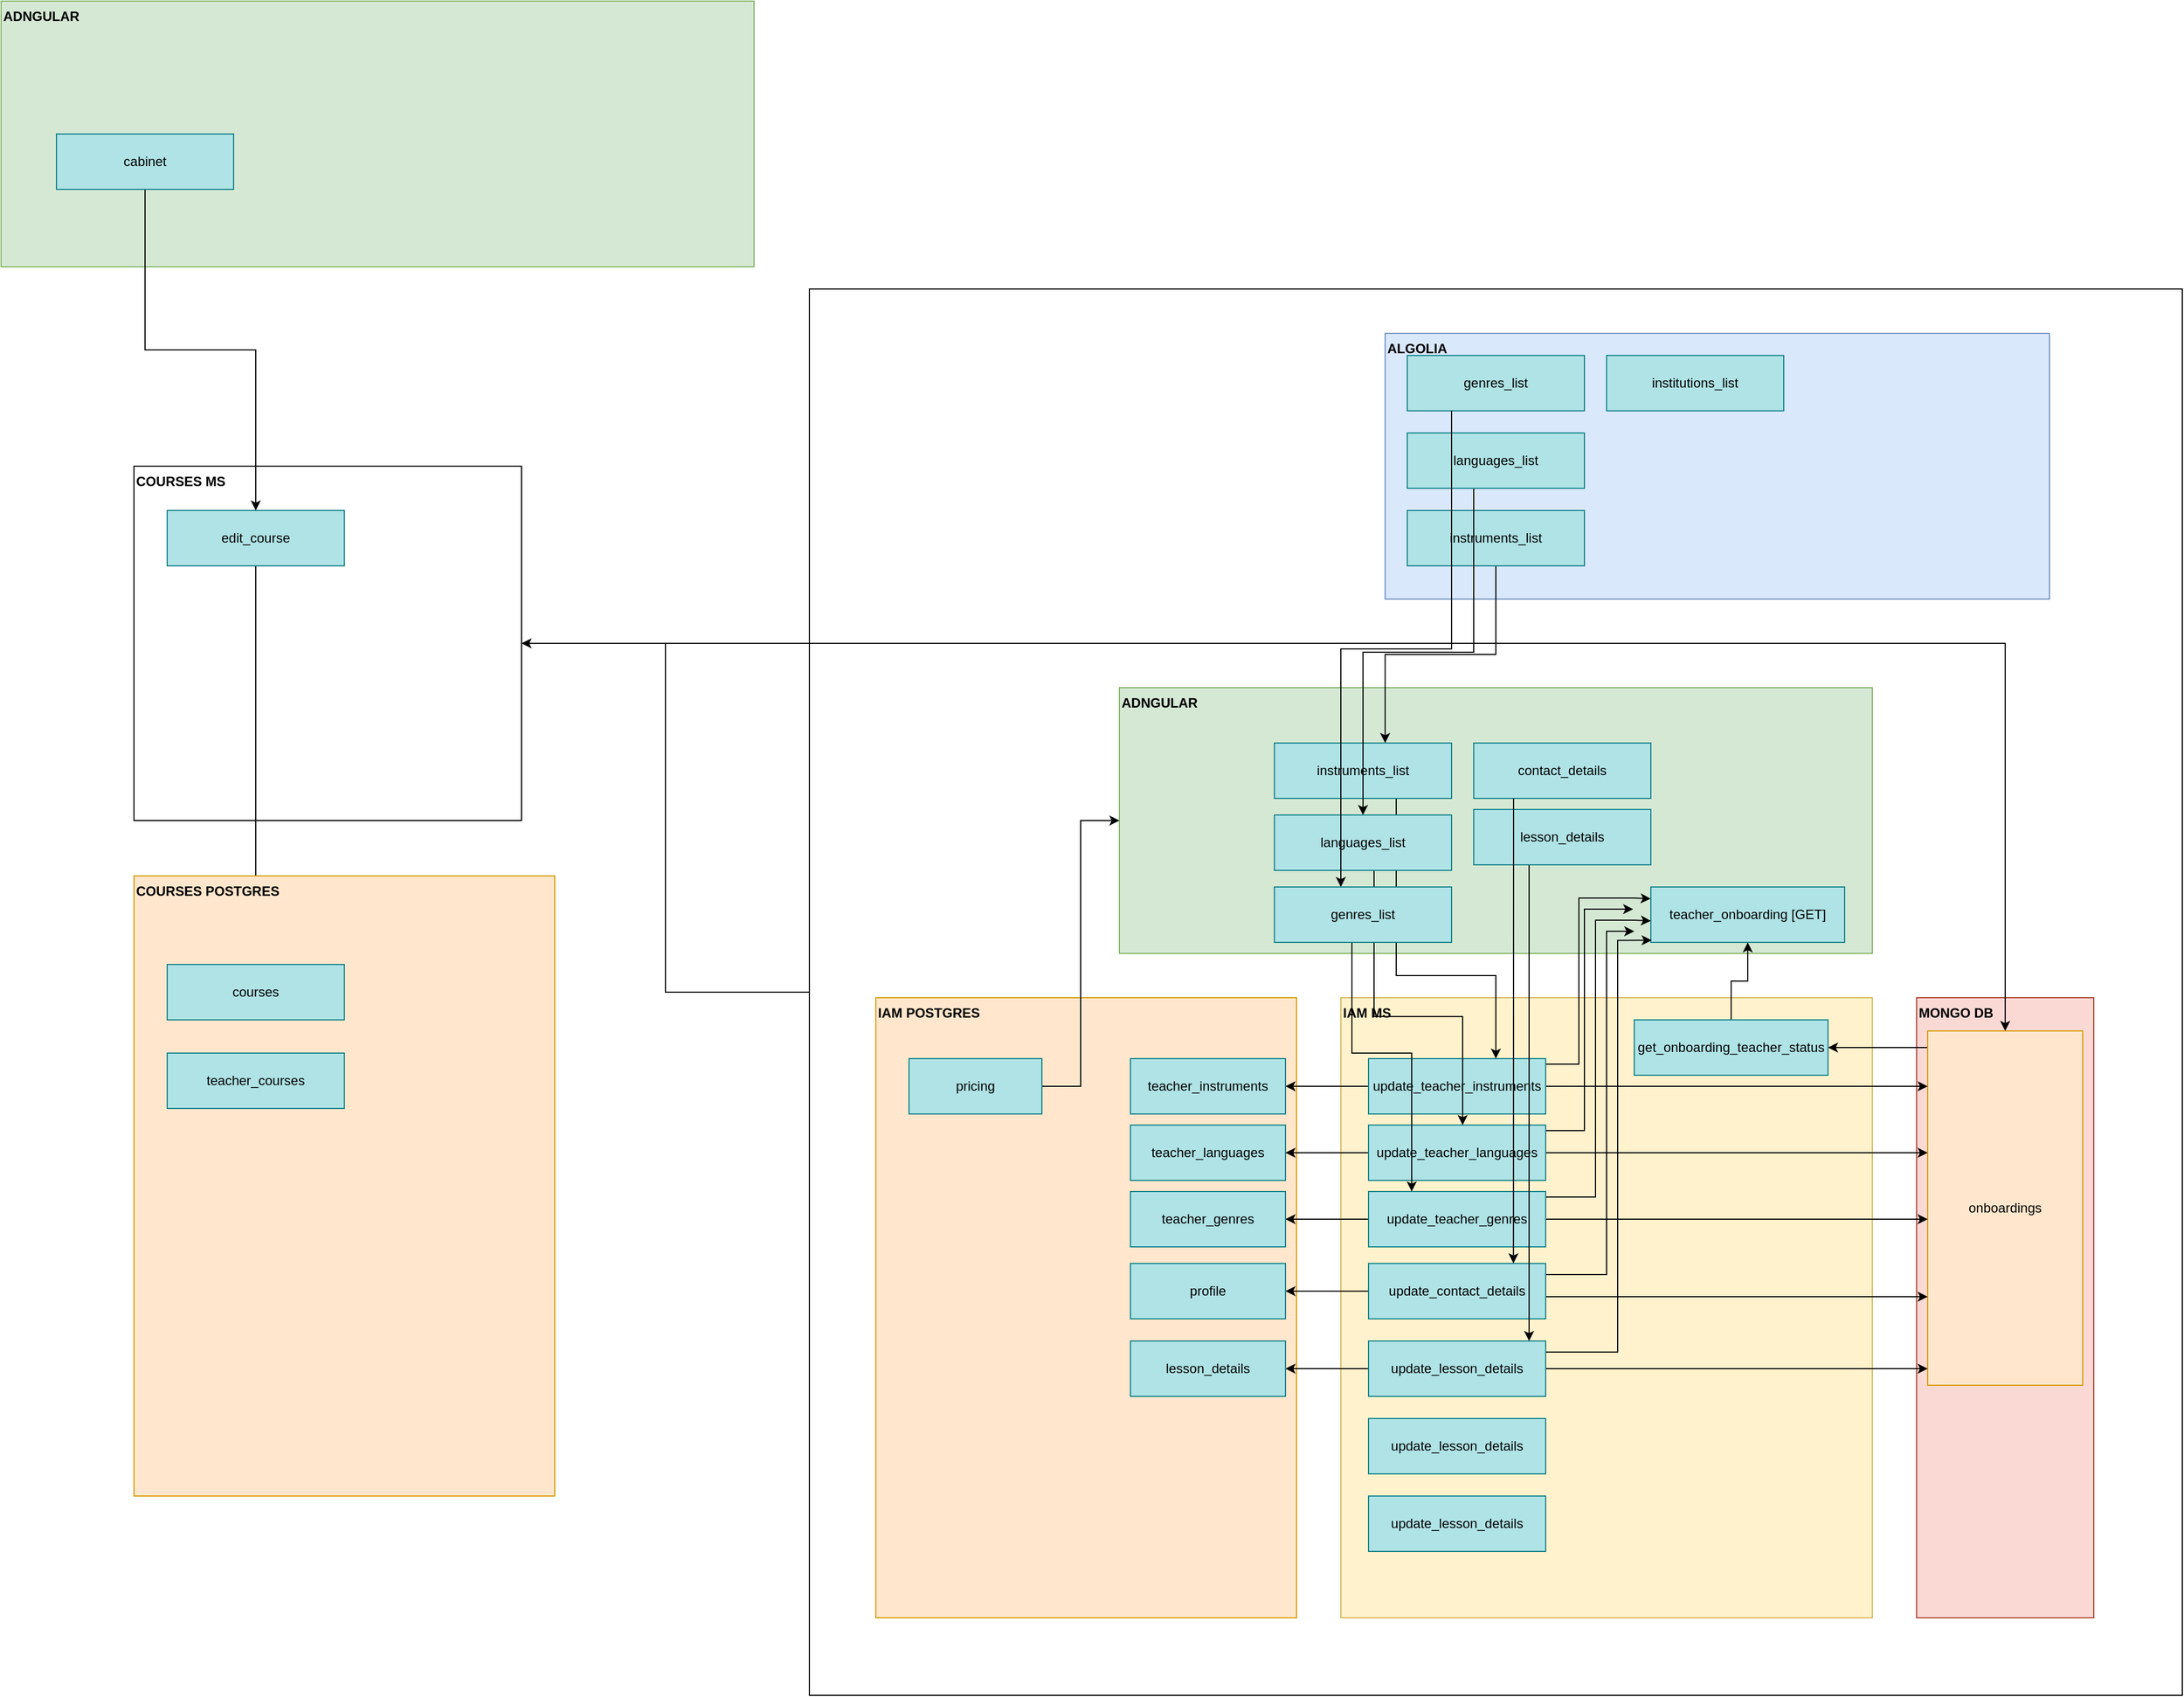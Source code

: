 <mxfile version="20.3.6" type="github" pages="2">
  <diagram id="7m6cvPbWRJTvMz217Rmq" name="Page-1">
    <mxGraphModel dx="11630" dy="6820" grid="1" gridSize="10" guides="1" tooltips="1" connect="1" arrows="1" fold="1" page="1" pageScale="1" pageWidth="850" pageHeight="1100" math="0" shadow="0">
      <root>
        <mxCell id="0" />
        <mxCell id="1" parent="0" />
        <mxCell id="CJhDBtKXY4oaAGzxTaUZ-7" style="edgeStyle=orthogonalEdgeStyle;rounded=0;orthogonalLoop=1;jettySize=auto;html=1;" parent="1" source="CJhDBtKXY4oaAGzxTaUZ-6" target="CJhDBtKXY4oaAGzxTaUZ-1" edge="1">
          <mxGeometry relative="1" as="geometry" />
        </mxCell>
        <mxCell id="CJhDBtKXY4oaAGzxTaUZ-6" value="" style="rounded=0;whiteSpace=wrap;html=1;fillColor=none;" parent="1" vertex="1">
          <mxGeometry x="-320" y="-320" width="1240" height="1270" as="geometry" />
        </mxCell>
        <mxCell id="Lclgl3dNgC2Uq-6OldUo-1" value="&lt;b&gt;ADNGULAR&lt;/b&gt;" style="rounded=0;whiteSpace=wrap;html=1;fillColor=#d5e8d4;strokeColor=#82b366;align=left;verticalAlign=top;" parent="1" vertex="1">
          <mxGeometry x="-40" y="40" width="680" height="240" as="geometry" />
        </mxCell>
        <mxCell id="Lclgl3dNgC2Uq-6OldUo-2" value="&lt;b&gt;IAM POSTGRES&lt;/b&gt;" style="rounded=0;whiteSpace=wrap;html=1;fillColor=#ffe6cc;strokeColor=#d79b00;align=left;verticalAlign=top;" parent="1" vertex="1">
          <mxGeometry x="-260" y="320" width="380" height="560" as="geometry" />
        </mxCell>
        <mxCell id="Lclgl3dNgC2Uq-6OldUo-3" value="&lt;b&gt;IAM MS&lt;/b&gt;" style="rounded=0;whiteSpace=wrap;html=1;fillColor=#fff2cc;strokeColor=#d6b656;align=left;verticalAlign=top;" parent="1" vertex="1">
          <mxGeometry x="160" y="320" width="480" height="560" as="geometry" />
        </mxCell>
        <mxCell id="Lclgl3dNgC2Uq-6OldUo-4" value="&lt;b&gt;ALGOLIA&lt;/b&gt;" style="rounded=0;whiteSpace=wrap;html=1;fillColor=#dae8fc;strokeColor=#6c8ebf;align=left;horizontal=1;verticalAlign=top;" parent="1" vertex="1">
          <mxGeometry x="200" y="-280" width="600" height="240" as="geometry" />
        </mxCell>
        <mxCell id="Lclgl3dNgC2Uq-6OldUo-5" value="&lt;b&gt;MONGO DB&lt;/b&gt;" style="rounded=0;whiteSpace=wrap;html=1;fillColor=#fad9d5;strokeColor=#ae4132;align=left;verticalAlign=top;" parent="1" vertex="1">
          <mxGeometry x="680" y="320" width="160" height="560" as="geometry" />
        </mxCell>
        <mxCell id="Lclgl3dNgC2Uq-6OldUo-74" style="edgeStyle=orthogonalEdgeStyle;rounded=0;orthogonalLoop=1;jettySize=auto;html=1;" parent="1" source="Lclgl3dNgC2Uq-6OldUo-6" target="Lclgl3dNgC2Uq-6OldUo-17" edge="1">
          <mxGeometry relative="1" as="geometry">
            <Array as="points">
              <mxPoint x="640" y="365" />
              <mxPoint x="640" y="365" />
            </Array>
          </mxGeometry>
        </mxCell>
        <mxCell id="Lclgl3dNgC2Uq-6OldUo-6" value="onboardings" style="rounded=0;whiteSpace=wrap;html=1;fillColor=#ffe6cc;strokeColor=#d79b00;" parent="1" vertex="1">
          <mxGeometry x="690" y="350" width="140" height="320" as="geometry" />
        </mxCell>
        <mxCell id="Lclgl3dNgC2Uq-6OldUo-7" value="teacher_instruments" style="rounded=0;whiteSpace=wrap;html=1;fillColor=#b0e3e6;strokeColor=#0e8088;" parent="1" vertex="1">
          <mxGeometry x="-30" y="375" width="140" height="50" as="geometry" />
        </mxCell>
        <mxCell id="Lclgl3dNgC2Uq-6OldUo-8" value="teacher_languages" style="rounded=0;whiteSpace=wrap;html=1;fillColor=#b0e3e6;strokeColor=#0e8088;" parent="1" vertex="1">
          <mxGeometry x="-30" y="435" width="140" height="50" as="geometry" />
        </mxCell>
        <mxCell id="Lclgl3dNgC2Uq-6OldUo-48" style="edgeStyle=orthogonalEdgeStyle;rounded=0;orthogonalLoop=1;jettySize=auto;html=1;" parent="1" source="Lclgl3dNgC2Uq-6OldUo-9" edge="1">
          <mxGeometry relative="1" as="geometry">
            <mxPoint x="200" y="90" as="targetPoint" />
            <Array as="points">
              <mxPoint x="300" y="10" />
              <mxPoint x="200" y="10" />
              <mxPoint x="200" y="90" />
            </Array>
          </mxGeometry>
        </mxCell>
        <mxCell id="Lclgl3dNgC2Uq-6OldUo-9" value="instruments_list" style="rounded=0;whiteSpace=wrap;html=1;fillColor=#b0e3e6;strokeColor=#0e8088;" parent="1" vertex="1">
          <mxGeometry x="220" y="-120" width="160" height="50" as="geometry" />
        </mxCell>
        <mxCell id="Lclgl3dNgC2Uq-6OldUo-55" style="edgeStyle=orthogonalEdgeStyle;rounded=0;orthogonalLoop=1;jettySize=auto;html=1;" parent="1" source="Lclgl3dNgC2Uq-6OldUo-10" target="Lclgl3dNgC2Uq-6OldUo-13" edge="1">
          <mxGeometry relative="1" as="geometry">
            <Array as="points">
              <mxPoint x="210" y="300" />
              <mxPoint x="300" y="300" />
            </Array>
          </mxGeometry>
        </mxCell>
        <mxCell id="Lclgl3dNgC2Uq-6OldUo-10" value="instruments_list" style="rounded=0;whiteSpace=wrap;html=1;fillColor=#b0e3e6;strokeColor=#0e8088;" parent="1" vertex="1">
          <mxGeometry x="100" y="90" width="160" height="50" as="geometry" />
        </mxCell>
        <mxCell id="Lclgl3dNgC2Uq-6OldUo-15" style="edgeStyle=orthogonalEdgeStyle;rounded=0;orthogonalLoop=1;jettySize=auto;html=1;entryX=1;entryY=0.5;entryDx=0;entryDy=0;" parent="1" source="Lclgl3dNgC2Uq-6OldUo-13" target="Lclgl3dNgC2Uq-6OldUo-7" edge="1">
          <mxGeometry relative="1" as="geometry" />
        </mxCell>
        <mxCell id="Lclgl3dNgC2Uq-6OldUo-16" style="edgeStyle=orthogonalEdgeStyle;rounded=0;orthogonalLoop=1;jettySize=auto;html=1;" parent="1" source="Lclgl3dNgC2Uq-6OldUo-13" target="Lclgl3dNgC2Uq-6OldUo-6" edge="1">
          <mxGeometry relative="1" as="geometry">
            <Array as="points">
              <mxPoint x="720" y="420" />
            </Array>
          </mxGeometry>
        </mxCell>
        <mxCell id="Lclgl3dNgC2Uq-6OldUo-39" style="edgeStyle=orthogonalEdgeStyle;rounded=0;orthogonalLoop=1;jettySize=auto;html=1;entryX=-0.001;entryY=0.212;entryDx=0;entryDy=0;entryPerimeter=0;" parent="1" source="Lclgl3dNgC2Uq-6OldUo-13" target="Lclgl3dNgC2Uq-6OldUo-21" edge="1">
          <mxGeometry relative="1" as="geometry">
            <Array as="points">
              <mxPoint x="375" y="380" />
              <mxPoint x="375" y="230" />
              <mxPoint x="425" y="230" />
            </Array>
          </mxGeometry>
        </mxCell>
        <mxCell id="Lclgl3dNgC2Uq-6OldUo-13" value="update_teacher_instruments" style="rounded=0;whiteSpace=wrap;html=1;fillColor=#b0e3e6;strokeColor=#0e8088;" parent="1" vertex="1">
          <mxGeometry x="185" y="375" width="160" height="50" as="geometry" />
        </mxCell>
        <mxCell id="Lclgl3dNgC2Uq-6OldUo-22" style="edgeStyle=orthogonalEdgeStyle;rounded=0;orthogonalLoop=1;jettySize=auto;html=1;" parent="1" source="Lclgl3dNgC2Uq-6OldUo-17" target="Lclgl3dNgC2Uq-6OldUo-21" edge="1">
          <mxGeometry relative="1" as="geometry" />
        </mxCell>
        <mxCell id="Lclgl3dNgC2Uq-6OldUo-21" value="teacher_onboarding [GET]" style="rounded=0;whiteSpace=wrap;html=1;fillColor=#b0e3e6;strokeColor=#0e8088;" parent="1" vertex="1">
          <mxGeometry x="440" y="220" width="175" height="50" as="geometry" />
        </mxCell>
        <mxCell id="Lclgl3dNgC2Uq-6OldUo-23" value="teacher_genres" style="rounded=0;whiteSpace=wrap;html=1;fillColor=#b0e3e6;strokeColor=#0e8088;" parent="1" vertex="1">
          <mxGeometry x="-30" y="495" width="140" height="50" as="geometry" />
        </mxCell>
        <mxCell id="Lclgl3dNgC2Uq-6OldUo-26" style="edgeStyle=orthogonalEdgeStyle;rounded=0;orthogonalLoop=1;jettySize=auto;html=1;entryX=1;entryY=0.5;entryDx=0;entryDy=0;" parent="1" source="Lclgl3dNgC2Uq-6OldUo-24" target="Lclgl3dNgC2Uq-6OldUo-8" edge="1">
          <mxGeometry relative="1" as="geometry" />
        </mxCell>
        <mxCell id="Lclgl3dNgC2Uq-6OldUo-60" style="edgeStyle=orthogonalEdgeStyle;rounded=0;orthogonalLoop=1;jettySize=auto;html=1;" parent="1" source="Lclgl3dNgC2Uq-6OldUo-24" target="Lclgl3dNgC2Uq-6OldUo-6" edge="1">
          <mxGeometry relative="1" as="geometry">
            <Array as="points">
              <mxPoint x="740" y="480" />
            </Array>
          </mxGeometry>
        </mxCell>
        <mxCell id="Lclgl3dNgC2Uq-6OldUo-61" style="edgeStyle=orthogonalEdgeStyle;rounded=0;orthogonalLoop=1;jettySize=auto;html=1;" parent="1" source="Lclgl3dNgC2Uq-6OldUo-24" edge="1">
          <mxGeometry relative="1" as="geometry">
            <mxPoint x="424" y="240" as="targetPoint" />
            <Array as="points">
              <mxPoint x="380" y="440" />
              <mxPoint x="380" y="240" />
              <mxPoint x="424" y="240" />
            </Array>
          </mxGeometry>
        </mxCell>
        <mxCell id="Lclgl3dNgC2Uq-6OldUo-24" value="update_teacher_languages" style="rounded=0;whiteSpace=wrap;html=1;fillColor=#b0e3e6;strokeColor=#0e8088;" parent="1" vertex="1">
          <mxGeometry x="185" y="435" width="160" height="50" as="geometry" />
        </mxCell>
        <mxCell id="Lclgl3dNgC2Uq-6OldUo-28" style="edgeStyle=orthogonalEdgeStyle;rounded=0;orthogonalLoop=1;jettySize=auto;html=1;entryX=1;entryY=0.5;entryDx=0;entryDy=0;" parent="1" source="Lclgl3dNgC2Uq-6OldUo-27" target="Lclgl3dNgC2Uq-6OldUo-23" edge="1">
          <mxGeometry relative="1" as="geometry" />
        </mxCell>
        <mxCell id="Lclgl3dNgC2Uq-6OldUo-62" style="edgeStyle=orthogonalEdgeStyle;rounded=0;orthogonalLoop=1;jettySize=auto;html=1;entryX=0;entryY=0.612;entryDx=0;entryDy=0;entryPerimeter=0;" parent="1" source="Lclgl3dNgC2Uq-6OldUo-27" target="Lclgl3dNgC2Uq-6OldUo-21" edge="1">
          <mxGeometry relative="1" as="geometry">
            <Array as="points">
              <mxPoint x="390" y="500" />
              <mxPoint x="390" y="250" />
              <mxPoint x="425" y="250" />
            </Array>
          </mxGeometry>
        </mxCell>
        <mxCell id="Lclgl3dNgC2Uq-6OldUo-63" style="edgeStyle=orthogonalEdgeStyle;rounded=0;orthogonalLoop=1;jettySize=auto;html=1;" parent="1" source="Lclgl3dNgC2Uq-6OldUo-27" target="Lclgl3dNgC2Uq-6OldUo-6" edge="1">
          <mxGeometry relative="1" as="geometry">
            <Array as="points">
              <mxPoint x="780" y="540" />
            </Array>
          </mxGeometry>
        </mxCell>
        <mxCell id="Lclgl3dNgC2Uq-6OldUo-27" value="update_teacher_genres" style="rounded=0;whiteSpace=wrap;html=1;fillColor=#b0e3e6;strokeColor=#0e8088;" parent="1" vertex="1">
          <mxGeometry x="185" y="495" width="160" height="50" as="geometry" />
        </mxCell>
        <mxCell id="Lclgl3dNgC2Uq-6OldUo-46" style="edgeStyle=orthogonalEdgeStyle;rounded=0;orthogonalLoop=1;jettySize=auto;html=1;" parent="1" source="Lclgl3dNgC2Uq-6OldUo-30" target="Lclgl3dNgC2Uq-6OldUo-32" edge="1">
          <mxGeometry relative="1" as="geometry">
            <Array as="points">
              <mxPoint x="280" y="8" />
              <mxPoint x="180" y="8" />
            </Array>
          </mxGeometry>
        </mxCell>
        <mxCell id="Lclgl3dNgC2Uq-6OldUo-30" value="languages_list" style="rounded=0;whiteSpace=wrap;html=1;fillColor=#b0e3e6;strokeColor=#0e8088;" parent="1" vertex="1">
          <mxGeometry x="220" y="-190" width="160" height="50" as="geometry" />
        </mxCell>
        <mxCell id="Lclgl3dNgC2Uq-6OldUo-31" value="genres_list" style="rounded=0;whiteSpace=wrap;html=1;fillColor=#b0e3e6;strokeColor=#0e8088;" parent="1" vertex="1">
          <mxGeometry x="220" y="-260" width="160" height="50" as="geometry" />
        </mxCell>
        <mxCell id="Lclgl3dNgC2Uq-6OldUo-54" style="edgeStyle=orthogonalEdgeStyle;rounded=0;orthogonalLoop=1;jettySize=auto;html=1;" parent="1" source="Lclgl3dNgC2Uq-6OldUo-32" target="Lclgl3dNgC2Uq-6OldUo-24" edge="1">
          <mxGeometry relative="1" as="geometry">
            <Array as="points">
              <mxPoint x="190" y="337" />
              <mxPoint x="270" y="337" />
            </Array>
          </mxGeometry>
        </mxCell>
        <mxCell id="Lclgl3dNgC2Uq-6OldUo-32" value="languages_list" style="rounded=0;whiteSpace=wrap;html=1;fillColor=#b0e3e6;strokeColor=#0e8088;" parent="1" vertex="1">
          <mxGeometry x="100" y="155" width="160" height="50" as="geometry" />
        </mxCell>
        <mxCell id="Lclgl3dNgC2Uq-6OldUo-49" style="edgeStyle=orthogonalEdgeStyle;rounded=0;orthogonalLoop=1;jettySize=auto;html=1;" parent="1" source="Lclgl3dNgC2Uq-6OldUo-31" target="Lclgl3dNgC2Uq-6OldUo-34" edge="1">
          <mxGeometry relative="1" as="geometry">
            <mxPoint x="148" y="220" as="targetPoint" />
            <Array as="points">
              <mxPoint x="260" y="5" />
              <mxPoint x="160" y="5" />
            </Array>
          </mxGeometry>
        </mxCell>
        <mxCell id="Lclgl3dNgC2Uq-6OldUo-53" style="edgeStyle=orthogonalEdgeStyle;rounded=0;orthogonalLoop=1;jettySize=auto;html=1;" parent="1" source="Lclgl3dNgC2Uq-6OldUo-34" target="Lclgl3dNgC2Uq-6OldUo-27" edge="1">
          <mxGeometry relative="1" as="geometry">
            <Array as="points">
              <mxPoint x="170" y="370" />
              <mxPoint x="224" y="370" />
            </Array>
          </mxGeometry>
        </mxCell>
        <mxCell id="Lclgl3dNgC2Uq-6OldUo-34" value="genres_list" style="rounded=0;whiteSpace=wrap;html=1;fillColor=#b0e3e6;strokeColor=#0e8088;" parent="1" vertex="1">
          <mxGeometry x="100" y="220" width="160" height="50" as="geometry" />
        </mxCell>
        <mxCell id="Lclgl3dNgC2Uq-6OldUo-17" value="get_onboarding_teacher_status" style="rounded=0;whiteSpace=wrap;html=1;fillColor=#b0e3e6;strokeColor=#0e8088;" parent="1" vertex="1">
          <mxGeometry x="425" y="340" width="175" height="50" as="geometry" />
        </mxCell>
        <mxCell id="Lclgl3dNgC2Uq-6OldUo-66" value="contact_details" style="rounded=0;whiteSpace=wrap;html=1;fillColor=#b0e3e6;strokeColor=#0e8088;" parent="1" vertex="1">
          <mxGeometry x="280" y="90" width="160" height="50" as="geometry" />
        </mxCell>
        <mxCell id="Lclgl3dNgC2Uq-6OldUo-69" style="edgeStyle=orthogonalEdgeStyle;rounded=0;orthogonalLoop=1;jettySize=auto;html=1;" parent="1" source="Lclgl3dNgC2Uq-6OldUo-67" target="Lclgl3dNgC2Uq-6OldUo-6" edge="1">
          <mxGeometry relative="1" as="geometry">
            <Array as="points">
              <mxPoint x="370" y="590" />
              <mxPoint x="370" y="590" />
            </Array>
          </mxGeometry>
        </mxCell>
        <mxCell id="Lclgl3dNgC2Uq-6OldUo-71" style="edgeStyle=orthogonalEdgeStyle;rounded=0;orthogonalLoop=1;jettySize=auto;html=1;" parent="1" source="Lclgl3dNgC2Uq-6OldUo-67" target="Lclgl3dNgC2Uq-6OldUo-70" edge="1">
          <mxGeometry relative="1" as="geometry" />
        </mxCell>
        <mxCell id="Lclgl3dNgC2Uq-6OldUo-72" style="edgeStyle=orthogonalEdgeStyle;rounded=0;orthogonalLoop=1;jettySize=auto;html=1;" parent="1" source="Lclgl3dNgC2Uq-6OldUo-67" edge="1">
          <mxGeometry relative="1" as="geometry">
            <mxPoint x="425" y="260" as="targetPoint" />
            <Array as="points">
              <mxPoint x="400" y="570" />
              <mxPoint x="400" y="260" />
            </Array>
          </mxGeometry>
        </mxCell>
        <mxCell id="Lclgl3dNgC2Uq-6OldUo-67" value="update_contact_details" style="rounded=0;whiteSpace=wrap;html=1;fillColor=#b0e3e6;strokeColor=#0e8088;" parent="1" vertex="1">
          <mxGeometry x="185" y="560" width="160" height="50" as="geometry" />
        </mxCell>
        <mxCell id="Lclgl3dNgC2Uq-6OldUo-70" value="profile" style="rounded=0;whiteSpace=wrap;html=1;fillColor=#b0e3e6;strokeColor=#0e8088;" parent="1" vertex="1">
          <mxGeometry x="-30" y="560" width="140" height="50" as="geometry" />
        </mxCell>
        <mxCell id="Lclgl3dNgC2Uq-6OldUo-82" style="edgeStyle=orthogonalEdgeStyle;rounded=0;orthogonalLoop=1;jettySize=auto;html=1;" parent="1" source="Lclgl3dNgC2Uq-6OldUo-75" target="Lclgl3dNgC2Uq-6OldUo-76" edge="1">
          <mxGeometry relative="1" as="geometry">
            <Array as="points">
              <mxPoint x="330" y="310" />
              <mxPoint x="330" y="310" />
            </Array>
          </mxGeometry>
        </mxCell>
        <mxCell id="Lclgl3dNgC2Uq-6OldUo-75" value="lesson_details" style="rounded=0;whiteSpace=wrap;html=1;fillColor=#b0e3e6;strokeColor=#0e8088;" parent="1" vertex="1">
          <mxGeometry x="280" y="150" width="160" height="50" as="geometry" />
        </mxCell>
        <mxCell id="Lclgl3dNgC2Uq-6OldUo-68" style="edgeStyle=orthogonalEdgeStyle;rounded=0;orthogonalLoop=1;jettySize=auto;html=1;entryX=0.818;entryY=-0.003;entryDx=0;entryDy=0;entryPerimeter=0;" parent="1" source="Lclgl3dNgC2Uq-6OldUo-66" target="Lclgl3dNgC2Uq-6OldUo-67" edge="1">
          <mxGeometry relative="1" as="geometry">
            <Array as="points">
              <mxPoint x="316" y="170" />
              <mxPoint x="316" y="170" />
            </Array>
          </mxGeometry>
        </mxCell>
        <mxCell id="Lclgl3dNgC2Uq-6OldUo-77" style="edgeStyle=orthogonalEdgeStyle;rounded=0;orthogonalLoop=1;jettySize=auto;html=1;entryX=0.004;entryY=0.963;entryDx=0;entryDy=0;entryPerimeter=0;" parent="1" source="Lclgl3dNgC2Uq-6OldUo-76" target="Lclgl3dNgC2Uq-6OldUo-21" edge="1">
          <mxGeometry relative="1" as="geometry">
            <mxPoint x="420" y="269" as="targetPoint" />
            <Array as="points">
              <mxPoint x="410" y="640" />
              <mxPoint x="410" y="268" />
            </Array>
          </mxGeometry>
        </mxCell>
        <mxCell id="Lclgl3dNgC2Uq-6OldUo-78" style="edgeStyle=orthogonalEdgeStyle;rounded=0;orthogonalLoop=1;jettySize=auto;html=1;" parent="1" source="Lclgl3dNgC2Uq-6OldUo-76" edge="1">
          <mxGeometry relative="1" as="geometry">
            <mxPoint x="690" y="655" as="targetPoint" />
          </mxGeometry>
        </mxCell>
        <mxCell id="Lclgl3dNgC2Uq-6OldUo-83" style="edgeStyle=orthogonalEdgeStyle;rounded=0;orthogonalLoop=1;jettySize=auto;html=1;" parent="1" source="Lclgl3dNgC2Uq-6OldUo-76" target="Lclgl3dNgC2Uq-6OldUo-79" edge="1">
          <mxGeometry relative="1" as="geometry" />
        </mxCell>
        <mxCell id="Lclgl3dNgC2Uq-6OldUo-76" value="update_lesson_details" style="rounded=0;whiteSpace=wrap;html=1;fillColor=#b0e3e6;strokeColor=#0e8088;" parent="1" vertex="1">
          <mxGeometry x="185" y="630" width="160" height="50" as="geometry" />
        </mxCell>
        <mxCell id="Lclgl3dNgC2Uq-6OldUo-79" value="lesson_details" style="rounded=0;whiteSpace=wrap;html=1;fillColor=#b0e3e6;strokeColor=#0e8088;" parent="1" vertex="1">
          <mxGeometry x="-30" y="630" width="140" height="50" as="geometry" />
        </mxCell>
        <mxCell id="CJhDBtKXY4oaAGzxTaUZ-8" style="edgeStyle=orthogonalEdgeStyle;rounded=0;orthogonalLoop=1;jettySize=auto;html=1;" parent="1" source="CJhDBtKXY4oaAGzxTaUZ-1" target="Lclgl3dNgC2Uq-6OldUo-6" edge="1">
          <mxGeometry relative="1" as="geometry" />
        </mxCell>
        <mxCell id="CJhDBtKXY4oaAGzxTaUZ-1" value="&lt;b&gt;COURSES MS&lt;/b&gt;" style="rounded=0;whiteSpace=wrap;html=1;align=left;verticalAlign=top;" parent="1" vertex="1">
          <mxGeometry x="-930" y="-160" width="350" height="320" as="geometry" />
        </mxCell>
        <mxCell id="CJhDBtKXY4oaAGzxTaUZ-2" value="institutions_list" style="rounded=0;whiteSpace=wrap;html=1;fillColor=#b0e3e6;strokeColor=#0e8088;" parent="1" vertex="1">
          <mxGeometry x="400" y="-260" width="160" height="50" as="geometry" />
        </mxCell>
        <mxCell id="CJhDBtKXY4oaAGzxTaUZ-5" style="edgeStyle=orthogonalEdgeStyle;rounded=0;orthogonalLoop=1;jettySize=auto;html=1;entryX=0;entryY=0.5;entryDx=0;entryDy=0;" parent="1" source="CJhDBtKXY4oaAGzxTaUZ-4" target="Lclgl3dNgC2Uq-6OldUo-1" edge="1">
          <mxGeometry relative="1" as="geometry" />
        </mxCell>
        <mxCell id="CJhDBtKXY4oaAGzxTaUZ-4" value="pricing" style="rounded=0;whiteSpace=wrap;html=1;fillColor=#b0e3e6;strokeColor=#0e8088;" parent="1" vertex="1">
          <mxGeometry x="-230" y="375" width="120" height="50" as="geometry" />
        </mxCell>
        <mxCell id="CJhDBtKXY4oaAGzxTaUZ-11" value="&lt;b&gt;ADNGULAR&lt;/b&gt;" style="rounded=0;whiteSpace=wrap;html=1;fillColor=#d5e8d4;strokeColor=#82b366;align=left;verticalAlign=top;" parent="1" vertex="1">
          <mxGeometry x="-1050" y="-580" width="680" height="240" as="geometry" />
        </mxCell>
        <mxCell id="CJhDBtKXY4oaAGzxTaUZ-14" style="edgeStyle=orthogonalEdgeStyle;rounded=0;orthogonalLoop=1;jettySize=auto;html=1;" parent="1" source="CJhDBtKXY4oaAGzxTaUZ-13" target="CJhDBtKXY4oaAGzxTaUZ-15" edge="1">
          <mxGeometry relative="1" as="geometry" />
        </mxCell>
        <mxCell id="CJhDBtKXY4oaAGzxTaUZ-13" value="cabinet" style="rounded=0;whiteSpace=wrap;html=1;fillColor=#b0e3e6;strokeColor=#0e8088;" parent="1" vertex="1">
          <mxGeometry x="-1000" y="-460" width="160" height="50" as="geometry" />
        </mxCell>
        <mxCell id="CJhDBtKXY4oaAGzxTaUZ-18" style="edgeStyle=orthogonalEdgeStyle;rounded=0;orthogonalLoop=1;jettySize=auto;html=1;entryX=0.5;entryY=0;entryDx=0;entryDy=0;" parent="1" source="CJhDBtKXY4oaAGzxTaUZ-15" target="CJhDBtKXY4oaAGzxTaUZ-17" edge="1">
          <mxGeometry relative="1" as="geometry" />
        </mxCell>
        <mxCell id="CJhDBtKXY4oaAGzxTaUZ-15" value="edit_course" style="rounded=0;whiteSpace=wrap;html=1;fillColor=#b0e3e6;strokeColor=#0e8088;" parent="1" vertex="1">
          <mxGeometry x="-900" y="-120" width="160" height="50" as="geometry" />
        </mxCell>
        <mxCell id="CJhDBtKXY4oaAGzxTaUZ-16" value="&lt;b&gt;COURSES POSTGRES&lt;/b&gt;" style="rounded=0;whiteSpace=wrap;html=1;fillColor=#ffe6cc;strokeColor=#d79b00;align=left;verticalAlign=top;" parent="1" vertex="1">
          <mxGeometry x="-930" y="210" width="380" height="560" as="geometry" />
        </mxCell>
        <mxCell id="CJhDBtKXY4oaAGzxTaUZ-17" value="courses" style="rounded=0;whiteSpace=wrap;html=1;fillColor=#b0e3e6;strokeColor=#0e8088;" parent="1" vertex="1">
          <mxGeometry x="-900" y="290" width="160" height="50" as="geometry" />
        </mxCell>
        <mxCell id="CJhDBtKXY4oaAGzxTaUZ-19" value="update_lesson_details" style="rounded=0;whiteSpace=wrap;html=1;fillColor=#b0e3e6;strokeColor=#0e8088;" parent="1" vertex="1">
          <mxGeometry x="185" y="700" width="160" height="50" as="geometry" />
        </mxCell>
        <mxCell id="CJhDBtKXY4oaAGzxTaUZ-20" value="update_lesson_details" style="rounded=0;whiteSpace=wrap;html=1;fillColor=#b0e3e6;strokeColor=#0e8088;" parent="1" vertex="1">
          <mxGeometry x="185" y="770" width="160" height="50" as="geometry" />
        </mxCell>
        <mxCell id="CJhDBtKXY4oaAGzxTaUZ-22" value="teacher_courses" style="rounded=0;whiteSpace=wrap;html=1;fillColor=#b0e3e6;strokeColor=#0e8088;" parent="1" vertex="1">
          <mxGeometry x="-900" y="370" width="160" height="50" as="geometry" />
        </mxCell>
      </root>
    </mxGraphModel>
  </diagram>
  <diagram id="p6lpC-ovmm8lcBYbKHTc" name="Page-2">
    <mxGraphModel dx="7515" dy="660" grid="1" gridSize="10" guides="1" tooltips="1" connect="1" arrows="1" fold="1" page="1" pageScale="1" pageWidth="850" pageHeight="1100" math="0" shadow="0">
      <root>
        <mxCell id="0" />
        <mxCell id="1" parent="0" />
        <mxCell id="SAcD2FtpHlXwWBqYXR0L-69" value="" style="rounded=0;whiteSpace=wrap;html=1;labelBackgroundColor=#FFFF33;fontColor=#000000;" vertex="1" parent="1">
          <mxGeometry x="-1700" y="3300" width="3030" height="2580" as="geometry" />
        </mxCell>
        <mxCell id="SAcD2FtpHlXwWBqYXR0L-86" style="edgeStyle=orthogonalEdgeStyle;rounded=0;orthogonalLoop=1;jettySize=auto;html=1;labelBackgroundColor=#FFFF33;fontColor=#000000;" edge="1" parent="1" source="SAcD2FtpHlXwWBqYXR0L-70" target="SAcD2FtpHlXwWBqYXR0L-76">
          <mxGeometry relative="1" as="geometry" />
        </mxCell>
        <mxCell id="SAcD2FtpHlXwWBqYXR0L-93" style="edgeStyle=orthogonalEdgeStyle;rounded=0;orthogonalLoop=1;jettySize=auto;html=1;labelBackgroundColor=#FFFF33;fontColor=#000000;" edge="1" parent="1" source="SAcD2FtpHlXwWBqYXR0L-70" target="SAcD2FtpHlXwWBqYXR0L-74">
          <mxGeometry relative="1" as="geometry" />
        </mxCell>
        <mxCell id="SAcD2FtpHlXwWBqYXR0L-70" value="iam ms" style="rounded=0;whiteSpace=wrap;html=1;labelBackgroundColor=#FFFF33;fillColor=#dae8fc;strokeColor=#6c8ebf;fontColor=#000000;" vertex="1" parent="1">
          <mxGeometry x="-720" y="3420" width="400" height="160" as="geometry" />
        </mxCell>
        <mxCell id="SAcD2FtpHlXwWBqYXR0L-99" style="edgeStyle=orthogonalEdgeStyle;rounded=0;orthogonalLoop=1;jettySize=auto;html=1;exitX=1;exitY=0.5;exitDx=0;exitDy=0;entryX=1;entryY=0.5;entryDx=0;entryDy=0;labelBackgroundColor=#FFFF33;fontColor=#000000;" edge="1" parent="1" source="SAcD2FtpHlXwWBqYXR0L-71" target="SAcD2FtpHlXwWBqYXR0L-90">
          <mxGeometry relative="1" as="geometry">
            <Array as="points">
              <mxPoint x="270" y="3500" />
              <mxPoint x="270" y="3760" />
            </Array>
          </mxGeometry>
        </mxCell>
        <mxCell id="SAcD2FtpHlXwWBqYXR0L-100" value="USER PROFILE DETAILS" style="edgeLabel;html=1;align=center;verticalAlign=middle;resizable=0;points=[];labelBackgroundColor=#FFFF33;fontColor=#000000;" vertex="1" connectable="0" parent="SAcD2FtpHlXwWBqYXR0L-99">
          <mxGeometry x="-0.055" y="3" relative="1" as="geometry">
            <mxPoint as="offset" />
          </mxGeometry>
        </mxCell>
        <mxCell id="SAcD2FtpHlXwWBqYXR0L-101" style="edgeStyle=orthogonalEdgeStyle;rounded=0;orthogonalLoop=1;jettySize=auto;html=1;labelBackgroundColor=#FFFF33;fontColor=#000000;" edge="1" parent="1" source="SAcD2FtpHlXwWBqYXR0L-71" target="SAcD2FtpHlXwWBqYXR0L-80">
          <mxGeometry relative="1" as="geometry" />
        </mxCell>
        <mxCell id="SAcD2FtpHlXwWBqYXR0L-102" value="ALL ONBOARDING DATA" style="edgeLabel;html=1;align=center;verticalAlign=middle;resizable=0;points=[];labelBackgroundColor=#FFFF33;fontColor=#000000;" vertex="1" connectable="0" parent="SAcD2FtpHlXwWBqYXR0L-101">
          <mxGeometry x="-0.086" relative="1" as="geometry">
            <mxPoint as="offset" />
          </mxGeometry>
        </mxCell>
        <mxCell id="SAcD2FtpHlXwWBqYXR0L-71" value="courses ms" style="rounded=0;whiteSpace=wrap;html=1;labelBackgroundColor=#FFFF33;fillColor=#d5e8d4;strokeColor=#82b366;fontColor=#000000;" vertex="1" parent="1">
          <mxGeometry x="-200" y="3420" width="400" height="160" as="geometry" />
        </mxCell>
        <mxCell id="SAcD2FtpHlXwWBqYXR0L-73" style="edgeStyle=orthogonalEdgeStyle;rounded=0;orthogonalLoop=1;jettySize=auto;html=1;entryX=0;entryY=0.5;entryDx=0;entryDy=0;labelBackgroundColor=#FFFF33;fontColor=#000000;" edge="1" parent="1" source="SAcD2FtpHlXwWBqYXR0L-72" target="SAcD2FtpHlXwWBqYXR0L-70">
          <mxGeometry relative="1" as="geometry" />
        </mxCell>
        <mxCell id="SAcD2FtpHlXwWBqYXR0L-72" value="api" style="ellipse;whiteSpace=wrap;html=1;labelBackgroundColor=#FFFF33;fillColor=#CCE5FF;gradientColor=#F8CECC;strokeColor=#996185;fontColor=#000000;" vertex="1" parent="1">
          <mxGeometry x="-1870" y="2940" width="805" height="280" as="geometry" />
        </mxCell>
        <mxCell id="SAcD2FtpHlXwWBqYXR0L-201" style="edgeStyle=orthogonalEdgeStyle;rounded=0;orthogonalLoop=1;jettySize=auto;html=1;entryX=0.391;entryY=0.004;entryDx=0;entryDy=0;entryPerimeter=0;labelBackgroundColor=#FFFF33;fontColor=#000000;exitX=0.002;exitY=0.622;exitDx=0;exitDy=0;exitPerimeter=0;" edge="1" parent="1" source="SAcD2FtpHlXwWBqYXR0L-74" target="SAcD2FtpHlXwWBqYXR0L-189">
          <mxGeometry relative="1" as="geometry" />
        </mxCell>
        <mxCell id="SAcD2FtpHlXwWBqYXR0L-204" value="EVERY UPDATE" style="edgeLabel;html=1;align=center;verticalAlign=middle;resizable=0;points=[];fontColor=#000000;labelBackgroundColor=#FFFF33;" vertex="1" connectable="0" parent="SAcD2FtpHlXwWBqYXR0L-201">
          <mxGeometry x="0.803" relative="1" as="geometry">
            <mxPoint x="2" y="-32" as="offset" />
          </mxGeometry>
        </mxCell>
        <mxCell id="SAcD2FtpHlXwWBqYXR0L-74" value="pg" style="rounded=0;whiteSpace=wrap;html=1;labelBackgroundColor=#FFFF33;fillColor=#76608a;fontColor=#000000;strokeColor=#432D57;" vertex="1" parent="1">
          <mxGeometry x="-720" y="3610" width="180" height="300" as="geometry" />
        </mxCell>
        <mxCell id="SAcD2FtpHlXwWBqYXR0L-87" style="edgeStyle=orthogonalEdgeStyle;rounded=0;orthogonalLoop=1;jettySize=auto;html=1;entryX=0.333;entryY=1.027;entryDx=0;entryDy=0;entryPerimeter=0;labelBackgroundColor=#FFFF33;fontColor=#000000;" edge="1" parent="1" source="SAcD2FtpHlXwWBqYXR0L-76" target="SAcD2FtpHlXwWBqYXR0L-84">
          <mxGeometry relative="1" as="geometry" />
        </mxCell>
        <mxCell id="SAcD2FtpHlXwWBqYXR0L-94" value="EVERY UPDATE" style="edgeLabel;html=1;align=center;verticalAlign=middle;resizable=0;points=[];labelBackgroundColor=#FFFF33;fontColor=#000000;" vertex="1" connectable="0" parent="SAcD2FtpHlXwWBqYXR0L-87">
          <mxGeometry x="0.141" y="-1" relative="1" as="geometry">
            <mxPoint as="offset" />
          </mxGeometry>
        </mxCell>
        <mxCell id="SAcD2FtpHlXwWBqYXR0L-82" value="COURSES FROM ONBOARDING" style="rounded=0;whiteSpace=wrap;html=1;labelBackgroundColor=#FFFF33;fillColor=#d5e8d4;strokeColor=#82b366;fontColor=#000000;" vertex="1" parent="1">
          <mxGeometry x="-840" y="4210" width="1710" height="1530" as="geometry" />
        </mxCell>
        <mxCell id="SAcD2FtpHlXwWBqYXR0L-97" style="edgeStyle=orthogonalEdgeStyle;rounded=0;orthogonalLoop=1;jettySize=auto;html=1;labelBackgroundColor=#FFFF33;fontColor=#000000;" edge="1" parent="1" source="SAcD2FtpHlXwWBqYXR0L-84" target="SAcD2FtpHlXwWBqYXR0L-71">
          <mxGeometry relative="1" as="geometry" />
        </mxCell>
        <mxCell id="SAcD2FtpHlXwWBqYXR0L-98" value="EVERY UPDATE" style="edgeLabel;html=1;align=center;verticalAlign=middle;resizable=0;points=[];labelBackgroundColor=#FFFF33;fontColor=#000000;" vertex="1" connectable="0" parent="SAcD2FtpHlXwWBqYXR0L-97">
          <mxGeometry x="-0.356" y="-1" relative="1" as="geometry">
            <mxPoint as="offset" />
          </mxGeometry>
        </mxCell>
        <mxCell id="SAcD2FtpHlXwWBqYXR0L-84" value="rabbit" style="rounded=1;whiteSpace=wrap;html=1;labelBackgroundColor=#FFFF33;fillColor=#d5e8d4;gradientColor=#97d077;strokeColor=#82b366;fontColor=#000000;" vertex="1" parent="1">
          <mxGeometry x="-850" y="2960" width="1700" height="170" as="geometry" />
        </mxCell>
        <mxCell id="SAcD2FtpHlXwWBqYXR0L-90" value="pg" style="rounded=0;whiteSpace=wrap;html=1;labelBackgroundColor=#FFFF33;fillColor=#76608a;fontColor=#000000;strokeColor=#432D57;" vertex="1" parent="1">
          <mxGeometry x="20" y="3610" width="180" height="300" as="geometry" />
        </mxCell>
        <mxCell id="SAcD2FtpHlXwWBqYXR0L-104" style="edgeStyle=orthogonalEdgeStyle;rounded=0;orthogonalLoop=1;jettySize=auto;html=1;exitX=0;exitY=0.5;exitDx=0;exitDy=0;labelBackgroundColor=#FFFF33;fontColor=#000000;" edge="1" parent="1" source="SAcD2FtpHlXwWBqYXR0L-80" target="SAcD2FtpHlXwWBqYXR0L-89">
          <mxGeometry relative="1" as="geometry" />
        </mxCell>
        <mxCell id="SAcD2FtpHlXwWBqYXR0L-107" style="edgeStyle=orthogonalEdgeStyle;rounded=0;orthogonalLoop=1;jettySize=auto;html=1;labelBackgroundColor=#FFFF33;fontColor=#000000;" edge="1" parent="1" source="SAcD2FtpHlXwWBqYXR0L-80" target="SAcD2FtpHlXwWBqYXR0L-82">
          <mxGeometry relative="1" as="geometry" />
        </mxCell>
        <mxCell id="SAcD2FtpHlXwWBqYXR0L-108" value="ALL ONBOARDING DATA" style="edgeLabel;html=1;align=center;verticalAlign=middle;resizable=0;points=[];labelBackgroundColor=#FFFF33;fontColor=#000000;" vertex="1" connectable="0" parent="SAcD2FtpHlXwWBqYXR0L-107">
          <mxGeometry x="0.153" relative="1" as="geometry">
            <mxPoint as="offset" />
          </mxGeometry>
        </mxCell>
        <mxCell id="SAcD2FtpHlXwWBqYXR0L-146" style="edgeStyle=orthogonalEdgeStyle;rounded=0;orthogonalLoop=1;jettySize=auto;html=1;labelBackgroundColor=#FFFF33;fontColor=#000000;" edge="1" parent="1" source="SAcD2FtpHlXwWBqYXR0L-80">
          <mxGeometry relative="1" as="geometry">
            <mxPoint x="60" y="4210" as="targetPoint" />
            <Array as="points">
              <mxPoint x="-110" y="4150" />
              <mxPoint x="60" y="4150" />
              <mxPoint x="60" y="4210" />
              <mxPoint x="60" y="4210" />
            </Array>
          </mxGeometry>
        </mxCell>
        <mxCell id="SAcD2FtpHlXwWBqYXR0L-147" value="&lt;span style=&quot;font-size: 12px;&quot;&gt;teacher_prices&lt;/span&gt;" style="edgeLabel;html=1;align=center;verticalAlign=middle;resizable=0;points=[];labelBackgroundColor=#FFFF33;fontColor=#000000;" vertex="1" connectable="0" parent="SAcD2FtpHlXwWBqYXR0L-146">
          <mxGeometry x="0.852" y="1" relative="1" as="geometry">
            <mxPoint as="offset" />
          </mxGeometry>
        </mxCell>
        <mxCell id="SAcD2FtpHlXwWBqYXR0L-80" value="mongo" style="rounded=0;whiteSpace=wrap;html=1;labelBackgroundColor=#FFFF33;fillColor=#e51400;fontColor=#000000;strokeColor=#B20000;" vertex="1" parent="1">
          <mxGeometry x="-200" y="3610" width="180" height="450" as="geometry" />
        </mxCell>
        <mxCell id="SAcD2FtpHlXwWBqYXR0L-112" value="pg" style="rounded=0;whiteSpace=wrap;html=1;labelBackgroundColor=#FFFF33;fillColor=#76608a;fontColor=#000000;strokeColor=#432D57;" vertex="1" parent="1">
          <mxGeometry x="-800" y="4570" width="690" height="380" as="geometry" />
        </mxCell>
        <mxCell id="SAcD2FtpHlXwWBqYXR0L-114" value="mongo" style="rounded=0;whiteSpace=wrap;html=1;labelBackgroundColor=#FFFF33;fillColor=#e51400;fontColor=#000000;strokeColor=#B20000;" vertex="1" parent="1">
          <mxGeometry x="-110" y="4570" width="690" height="380" as="geometry" />
        </mxCell>
        <mxCell id="SAcD2FtpHlXwWBqYXR0L-116" value="languages" style="rounded=0;whiteSpace=wrap;html=1;labelBackgroundColor=#FFFF33;fontColor=#000000;" vertex="1" parent="1">
          <mxGeometry x="-630" y="4600" width="120" height="60" as="geometry" />
        </mxCell>
        <mxCell id="SAcD2FtpHlXwWBqYXR0L-117" value="genres" style="rounded=0;whiteSpace=wrap;html=1;labelBackgroundColor=#FFFF33;fontColor=#000000;" vertex="1" parent="1">
          <mxGeometry x="-500" y="4600" width="120" height="60" as="geometry" />
        </mxCell>
        <mxCell id="SAcD2FtpHlXwWBqYXR0L-119" value="instruments" style="rounded=0;whiteSpace=wrap;html=1;labelBackgroundColor=#FFFF33;fontColor=#000000;" vertex="1" parent="1">
          <mxGeometry x="-760" y="4600" width="120" height="60" as="geometry" />
        </mxCell>
        <mxCell id="SAcD2FtpHlXwWBqYXR0L-122" value="profile_types" style="rounded=0;whiteSpace=wrap;html=1;labelBackgroundColor=#FFFF33;fontColor=#000000;" vertex="1" parent="1">
          <mxGeometry x="-760" y="4680" width="120" height="60" as="geometry" />
        </mxCell>
        <mxCell id="SAcD2FtpHlXwWBqYXR0L-123" value="locations" style="rounded=0;whiteSpace=wrap;html=1;labelBackgroundColor=#FFFF33;fontColor=#000000;" vertex="1" parent="1">
          <mxGeometry x="-240" y="4600" width="120" height="60" as="geometry" />
        </mxCell>
        <mxCell id="SAcD2FtpHlXwWBqYXR0L-125" value="contact_details&amp;nbsp;+ base address" style="rounded=0;whiteSpace=wrap;html=1;labelBackgroundColor=#FFFF33;fontColor=#000000;" vertex="1" parent="1">
          <mxGeometry x="-370" y="4600" width="120" height="60" as="geometry" />
        </mxCell>
        <mxCell id="SAcD2FtpHlXwWBqYXR0L-141" style="edgeStyle=orthogonalEdgeStyle;rounded=0;orthogonalLoop=1;jettySize=auto;html=1;entryX=0.25;entryY=0;entryDx=0;entryDy=0;labelBackgroundColor=#FFFF33;fontColor=#000000;" edge="1" parent="1" source="SAcD2FtpHlXwWBqYXR0L-134" target="SAcD2FtpHlXwWBqYXR0L-140">
          <mxGeometry relative="1" as="geometry" />
        </mxCell>
        <mxCell id="SAcD2FtpHlXwWBqYXR0L-143" value="QUESTIONS" style="edgeLabel;html=1;align=center;verticalAlign=middle;resizable=0;points=[];labelBackgroundColor=#FFFF33;fontColor=#000000;" vertex="1" connectable="0" parent="SAcD2FtpHlXwWBqYXR0L-141">
          <mxGeometry x="-0.194" relative="1" as="geometry">
            <mxPoint as="offset" />
          </mxGeometry>
        </mxCell>
        <mxCell id="SAcD2FtpHlXwWBqYXR0L-140" value="&lt;b&gt;teacher_prices&lt;/b&gt;&lt;br&gt;rates&lt;br&gt;packages&lt;br&gt;coupons&lt;br&gt;ages&lt;br&gt;min_prices&lt;br&gt;location_prices" style="rounded=0;whiteSpace=wrap;html=1;labelBackgroundColor=#FFFF33;fillColor=#f8cecc;strokeColor=#b85450;fontColor=#000000;" vertex="1" parent="1">
          <mxGeometry x="-110" y="5030" width="830" height="460" as="geometry" />
        </mxCell>
        <mxCell id="SAcD2FtpHlXwWBqYXR0L-149" value="" style="group;labelBackgroundColor=#FFFF33;fontColor=#000000;" vertex="1" connectable="0" parent="1">
          <mxGeometry x="-100" y="4590" width="660" height="160" as="geometry" />
        </mxCell>
        <mxCell id="SAcD2FtpHlXwWBqYXR0L-138" value="onboarding" style="rounded=0;whiteSpace=wrap;html=1;labelBackgroundColor=#FFFF33;fontColor=#000000;" vertex="1" parent="SAcD2FtpHlXwWBqYXR0L-149">
          <mxGeometry width="660" height="160" as="geometry" />
        </mxCell>
        <mxCell id="SAcD2FtpHlXwWBqYXR0L-128" value="locations" style="rounded=0;whiteSpace=wrap;html=1;labelBackgroundColor=#FFFF33;fontColor=#000000;" vertex="1" parent="SAcD2FtpHlXwWBqYXR0L-149">
          <mxGeometry x="530" y="10" width="120" height="60" as="geometry" />
        </mxCell>
        <mxCell id="SAcD2FtpHlXwWBqYXR0L-129" value="contact_details&amp;nbsp;+ base address" style="rounded=0;whiteSpace=wrap;html=1;labelBackgroundColor=#FFFF33;fontColor=#000000;" vertex="1" parent="SAcD2FtpHlXwWBqYXR0L-149">
          <mxGeometry x="400" y="10" width="120" height="60" as="geometry" />
        </mxCell>
        <mxCell id="SAcD2FtpHlXwWBqYXR0L-130" value="genres" style="rounded=0;whiteSpace=wrap;html=1;labelBackgroundColor=#FFFF33;fontColor=#000000;" vertex="1" parent="SAcD2FtpHlXwWBqYXR0L-149">
          <mxGeometry x="270" y="10" width="120" height="60" as="geometry" />
        </mxCell>
        <mxCell id="SAcD2FtpHlXwWBqYXR0L-131" value="languages" style="rounded=0;whiteSpace=wrap;html=1;labelBackgroundColor=#FFFF33;fontColor=#000000;" vertex="1" parent="SAcD2FtpHlXwWBqYXR0L-149">
          <mxGeometry x="140" y="10" width="120" height="60" as="geometry" />
        </mxCell>
        <mxCell id="SAcD2FtpHlXwWBqYXR0L-132" value="instruments" style="rounded=0;whiteSpace=wrap;html=1;labelBackgroundColor=#FFFF33;fontColor=#000000;" vertex="1" parent="SAcD2FtpHlXwWBqYXR0L-149">
          <mxGeometry x="10" y="10" width="120" height="60" as="geometry" />
        </mxCell>
        <mxCell id="SAcD2FtpHlXwWBqYXR0L-133" value="profile_types" style="rounded=0;whiteSpace=wrap;html=1;labelBackgroundColor=#FFFF33;fontColor=#000000;" vertex="1" parent="SAcD2FtpHlXwWBqYXR0L-149">
          <mxGeometry x="10" y="90" width="120" height="60" as="geometry" />
        </mxCell>
        <mxCell id="SAcD2FtpHlXwWBqYXR0L-134" value="teacher_prices" style="rounded=0;whiteSpace=wrap;html=1;labelBackgroundColor=#FFFF33;fontColor=#000000;" vertex="1" parent="SAcD2FtpHlXwWBqYXR0L-149">
          <mxGeometry x="140" y="90" width="120" height="60" as="geometry" />
        </mxCell>
        <mxCell id="SAcD2FtpHlXwWBqYXR0L-139" value="min_prices" style="rounded=0;whiteSpace=wrap;html=1;labelBackgroundColor=#FFFF33;fontColor=#000000;" vertex="1" parent="SAcD2FtpHlXwWBqYXR0L-149">
          <mxGeometry x="270" y="90" width="120" height="60" as="geometry" />
        </mxCell>
        <mxCell id="SAcD2FtpHlXwWBqYXR0L-150" value="" style="group;fillColor=#bac8d3;strokeColor=#23445d;labelBackgroundColor=#FFFF33;fontColor=#000000;" vertex="1" connectable="0" parent="1">
          <mxGeometry x="20" y="3925" width="660" height="160" as="geometry" />
        </mxCell>
        <mxCell id="SAcD2FtpHlXwWBqYXR0L-151" value="&lt;span style=&quot;font-size: 11px;&quot;&gt;ALL ONBOARDING DATA&lt;/span&gt;" style="rounded=0;whiteSpace=wrap;html=1;labelBackgroundColor=#FFFF33;fillColor=#fad7ac;strokeColor=#b46504;fontColor=#000000;" vertex="1" parent="SAcD2FtpHlXwWBqYXR0L-150">
          <mxGeometry width="660" height="160" as="geometry" />
        </mxCell>
        <mxCell id="SAcD2FtpHlXwWBqYXR0L-152" value="locations" style="rounded=0;whiteSpace=wrap;html=1;labelBackgroundColor=#FFFF33;fontColor=#000000;" vertex="1" parent="SAcD2FtpHlXwWBqYXR0L-150">
          <mxGeometry x="530" y="10" width="120" height="60" as="geometry" />
        </mxCell>
        <mxCell id="SAcD2FtpHlXwWBqYXR0L-153" value="contact_details&amp;nbsp;+ base address" style="rounded=0;whiteSpace=wrap;html=1;labelBackgroundColor=#FFFF33;fontColor=#000000;" vertex="1" parent="SAcD2FtpHlXwWBqYXR0L-150">
          <mxGeometry x="400" y="10" width="120" height="60" as="geometry" />
        </mxCell>
        <mxCell id="SAcD2FtpHlXwWBqYXR0L-154" value="genres" style="rounded=0;whiteSpace=wrap;html=1;labelBackgroundColor=#FFFF33;fontColor=#000000;" vertex="1" parent="SAcD2FtpHlXwWBqYXR0L-150">
          <mxGeometry x="270" y="10" width="120" height="60" as="geometry" />
        </mxCell>
        <mxCell id="SAcD2FtpHlXwWBqYXR0L-155" value="languages" style="rounded=0;whiteSpace=wrap;html=1;labelBackgroundColor=#FFFF33;fontColor=#000000;" vertex="1" parent="SAcD2FtpHlXwWBqYXR0L-150">
          <mxGeometry x="140" y="10" width="120" height="60" as="geometry" />
        </mxCell>
        <mxCell id="SAcD2FtpHlXwWBqYXR0L-156" value="instruments" style="rounded=0;whiteSpace=wrap;html=1;labelBackgroundColor=#FFFF33;fontColor=#000000;" vertex="1" parent="SAcD2FtpHlXwWBqYXR0L-150">
          <mxGeometry x="10" y="10" width="120" height="60" as="geometry" />
        </mxCell>
        <mxCell id="SAcD2FtpHlXwWBqYXR0L-158" value="teacher_prices" style="rounded=0;whiteSpace=wrap;html=1;labelBackgroundColor=#FFFF33;fontColor=#000000;" vertex="1" parent="SAcD2FtpHlXwWBqYXR0L-150">
          <mxGeometry x="10" y="90" width="120" height="60" as="geometry" />
        </mxCell>
        <mxCell id="SAcD2FtpHlXwWBqYXR0L-182" value="profile_types" style="rounded=0;whiteSpace=wrap;html=1;labelBackgroundColor=#FFFF33;fontColor=#000000;" vertex="1" parent="SAcD2FtpHlXwWBqYXR0L-150">
          <mxGeometry x="140" y="90" width="120" height="60" as="geometry" />
        </mxCell>
        <mxCell id="SAcD2FtpHlXwWBqYXR0L-186" value="..." style="rounded=0;whiteSpace=wrap;html=1;labelBackgroundColor=#FFFF33;fontColor=#000000;" vertex="1" parent="SAcD2FtpHlXwWBqYXR0L-150">
          <mxGeometry x="270" y="90" width="120" height="60" as="geometry" />
        </mxCell>
        <mxCell id="SAcD2FtpHlXwWBqYXR0L-180" style="edgeStyle=orthogonalEdgeStyle;rounded=0;orthogonalLoop=1;jettySize=auto;html=1;entryX=1;entryY=0.734;entryDx=0;entryDy=0;labelBackgroundColor=#FFFF33;entryPerimeter=0;fontColor=#000000;" edge="1" parent="1" source="SAcD2FtpHlXwWBqYXR0L-151" target="SAcD2FtpHlXwWBqYXR0L-90">
          <mxGeometry relative="1" as="geometry">
            <Array as="points" />
          </mxGeometry>
        </mxCell>
        <mxCell id="SAcD2FtpHlXwWBqYXR0L-181" value="ON FINISH" style="edgeLabel;html=1;align=center;verticalAlign=middle;resizable=0;points=[];labelBackgroundColor=#FFFF33;fontColor=#000000;" vertex="1" connectable="0" parent="SAcD2FtpHlXwWBqYXR0L-180">
          <mxGeometry x="-0.191" relative="1" as="geometry">
            <mxPoint x="4" y="40" as="offset" />
          </mxGeometry>
        </mxCell>
        <mxCell id="SAcD2FtpHlXwWBqYXR0L-205" style="edgeStyle=orthogonalEdgeStyle;rounded=0;orthogonalLoop=1;jettySize=auto;html=1;entryX=0;entryY=0.5;entryDx=0;entryDy=0;labelBackgroundColor=#FFFF33;fontColor=#000000;" edge="1" parent="1" source="SAcD2FtpHlXwWBqYXR0L-89" target="SAcD2FtpHlXwWBqYXR0L-151">
          <mxGeometry relative="1" as="geometry" />
        </mxCell>
        <mxCell id="SAcD2FtpHlXwWBqYXR0L-89" value="onboarding" style="rounded=0;whiteSpace=wrap;html=1;labelBackgroundColor=#FFFF33;fillColor=#fa6800;fontColor=#000000;strokeColor=#C73500;" vertex="1" parent="1">
          <mxGeometry x="-500" y="3950" width="480" height="110" as="geometry" />
        </mxCell>
        <mxCell id="SAcD2FtpHlXwWBqYXR0L-76" value="mongo" style="rounded=0;whiteSpace=wrap;html=1;labelBackgroundColor=#FFFF33;fillColor=#e51400;fontColor=#000000;strokeColor=#B20000;" vertex="1" parent="1">
          <mxGeometry x="-500" y="3610" width="180" height="450" as="geometry" />
        </mxCell>
        <mxCell id="SAcD2FtpHlXwWBqYXR0L-188" value="" style="group;fillColor=#bac8d3;strokeColor=#23445d;labelBackgroundColor=#FFFF33;fontColor=#000000;" vertex="1" connectable="0" parent="1">
          <mxGeometry x="-1190" y="3925" width="660" height="160" as="geometry" />
        </mxCell>
        <mxCell id="SAcD2FtpHlXwWBqYXR0L-189" value="&lt;span style=&quot;font-size: 11px;&quot;&gt;ALL ONBOARDING DATA&lt;/span&gt;" style="rounded=0;whiteSpace=wrap;html=1;labelBackgroundColor=#FFFF33;fillColor=#fad7ac;strokeColor=#b46504;fontColor=#000000;" vertex="1" parent="SAcD2FtpHlXwWBqYXR0L-188">
          <mxGeometry width="660" height="160" as="geometry" />
        </mxCell>
        <mxCell id="SAcD2FtpHlXwWBqYXR0L-190" value="locations" style="rounded=0;whiteSpace=wrap;html=1;labelBackgroundColor=#FFFF33;fontColor=#000000;" vertex="1" parent="SAcD2FtpHlXwWBqYXR0L-188">
          <mxGeometry x="530" y="10" width="120" height="60" as="geometry" />
        </mxCell>
        <mxCell id="SAcD2FtpHlXwWBqYXR0L-191" value="contact_details&amp;nbsp;+ base address" style="rounded=0;whiteSpace=wrap;html=1;labelBackgroundColor=#FFFF33;fontColor=#000000;" vertex="1" parent="SAcD2FtpHlXwWBqYXR0L-188">
          <mxGeometry x="400" y="10" width="120" height="60" as="geometry" />
        </mxCell>
        <mxCell id="SAcD2FtpHlXwWBqYXR0L-192" value="genres" style="rounded=0;whiteSpace=wrap;html=1;labelBackgroundColor=#FFFF33;fontColor=#000000;" vertex="1" parent="SAcD2FtpHlXwWBqYXR0L-188">
          <mxGeometry x="270" y="10" width="120" height="60" as="geometry" />
        </mxCell>
        <mxCell id="SAcD2FtpHlXwWBqYXR0L-193" value="languages" style="rounded=0;whiteSpace=wrap;html=1;labelBackgroundColor=#FFFF33;fontColor=#000000;" vertex="1" parent="SAcD2FtpHlXwWBqYXR0L-188">
          <mxGeometry x="140" y="10" width="120" height="60" as="geometry" />
        </mxCell>
        <mxCell id="SAcD2FtpHlXwWBqYXR0L-194" value="instruments" style="rounded=0;whiteSpace=wrap;html=1;labelBackgroundColor=#FFFF33;fontColor=#000000;" vertex="1" parent="SAcD2FtpHlXwWBqYXR0L-188">
          <mxGeometry x="10" y="10" width="120" height="60" as="geometry" />
        </mxCell>
        <mxCell id="SAcD2FtpHlXwWBqYXR0L-195" value="teacher_prices" style="rounded=0;whiteSpace=wrap;html=1;labelBackgroundColor=#FFFF33;fontColor=#000000;" vertex="1" parent="SAcD2FtpHlXwWBqYXR0L-188">
          <mxGeometry x="10" y="90" width="120" height="60" as="geometry" />
        </mxCell>
        <mxCell id="SAcD2FtpHlXwWBqYXR0L-196" value="profile_types" style="rounded=0;whiteSpace=wrap;html=1;labelBackgroundColor=#FFFF33;fontColor=#000000;" vertex="1" parent="SAcD2FtpHlXwWBqYXR0L-188">
          <mxGeometry x="140" y="90" width="120" height="60" as="geometry" />
        </mxCell>
        <mxCell id="SAcD2FtpHlXwWBqYXR0L-197" value="..." style="rounded=0;whiteSpace=wrap;html=1;labelBackgroundColor=#FFFF33;fontColor=#000000;" vertex="1" parent="SAcD2FtpHlXwWBqYXR0L-188">
          <mxGeometry x="270" y="90" width="120" height="60" as="geometry" />
        </mxCell>
      </root>
    </mxGraphModel>
  </diagram>
</mxfile>
